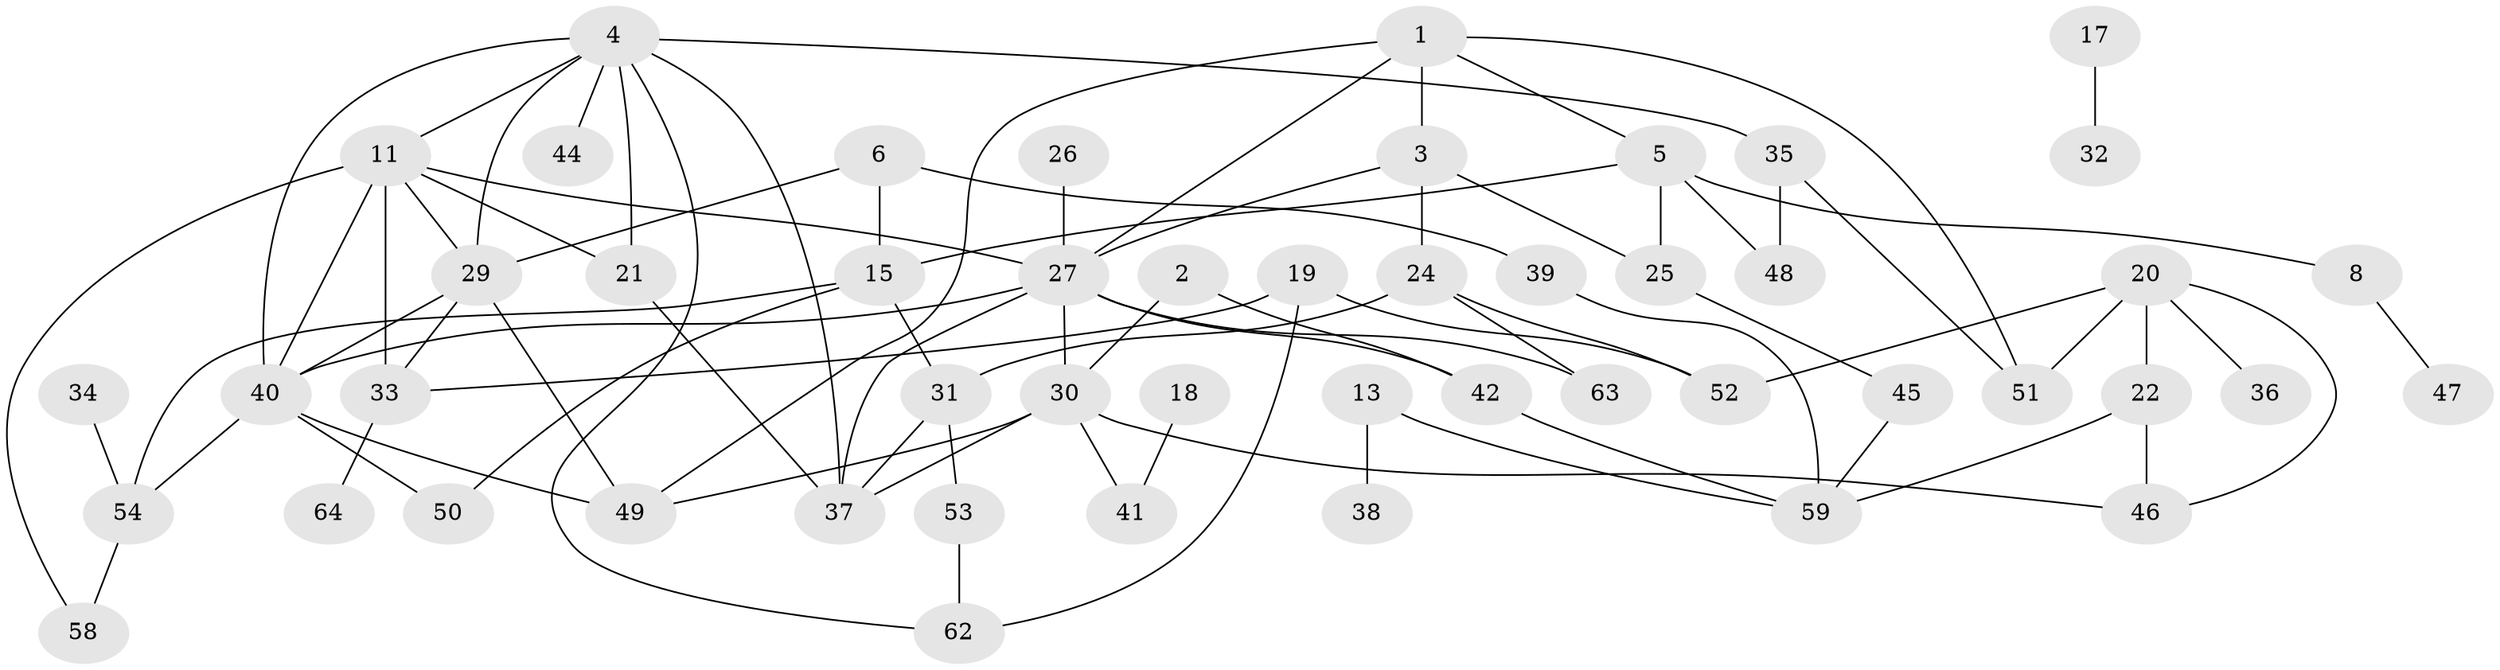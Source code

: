 // original degree distribution, {2: 0.33858267716535434, 1: 0.14960629921259844, 4: 0.07874015748031496, 3: 0.2283464566929134, 0: 0.10236220472440945, 5: 0.07086614173228346, 6: 0.023622047244094488, 7: 0.007874015748031496}
// Generated by graph-tools (version 1.1) at 2025/33/03/09/25 02:33:27]
// undirected, 50 vertices, 81 edges
graph export_dot {
graph [start="1"]
  node [color=gray90,style=filled];
  1;
  2;
  3;
  4;
  5;
  6;
  8;
  11;
  13;
  15;
  17;
  18;
  19;
  20;
  21;
  22;
  24;
  25;
  26;
  27;
  29;
  30;
  31;
  32;
  33;
  34;
  35;
  36;
  37;
  38;
  39;
  40;
  41;
  42;
  44;
  45;
  46;
  47;
  48;
  49;
  50;
  51;
  52;
  53;
  54;
  58;
  59;
  62;
  63;
  64;
  1 -- 3 [weight=2.0];
  1 -- 5 [weight=1.0];
  1 -- 27 [weight=2.0];
  1 -- 49 [weight=1.0];
  1 -- 51 [weight=1.0];
  2 -- 30 [weight=1.0];
  2 -- 42 [weight=1.0];
  3 -- 24 [weight=2.0];
  3 -- 25 [weight=1.0];
  3 -- 27 [weight=1.0];
  4 -- 11 [weight=2.0];
  4 -- 21 [weight=1.0];
  4 -- 29 [weight=1.0];
  4 -- 35 [weight=2.0];
  4 -- 37 [weight=1.0];
  4 -- 40 [weight=1.0];
  4 -- 44 [weight=1.0];
  4 -- 62 [weight=1.0];
  5 -- 8 [weight=1.0];
  5 -- 15 [weight=1.0];
  5 -- 25 [weight=1.0];
  5 -- 48 [weight=1.0];
  6 -- 15 [weight=1.0];
  6 -- 29 [weight=1.0];
  6 -- 39 [weight=1.0];
  8 -- 47 [weight=1.0];
  11 -- 21 [weight=1.0];
  11 -- 27 [weight=1.0];
  11 -- 29 [weight=1.0];
  11 -- 33 [weight=1.0];
  11 -- 40 [weight=1.0];
  11 -- 58 [weight=1.0];
  13 -- 38 [weight=1.0];
  13 -- 59 [weight=1.0];
  15 -- 31 [weight=1.0];
  15 -- 50 [weight=1.0];
  15 -- 54 [weight=1.0];
  17 -- 32 [weight=1.0];
  18 -- 41 [weight=1.0];
  19 -- 33 [weight=1.0];
  19 -- 52 [weight=1.0];
  19 -- 62 [weight=1.0];
  20 -- 22 [weight=1.0];
  20 -- 36 [weight=1.0];
  20 -- 46 [weight=1.0];
  20 -- 51 [weight=1.0];
  20 -- 52 [weight=1.0];
  21 -- 37 [weight=1.0];
  22 -- 46 [weight=1.0];
  22 -- 59 [weight=1.0];
  24 -- 31 [weight=1.0];
  24 -- 52 [weight=1.0];
  24 -- 63 [weight=1.0];
  25 -- 45 [weight=1.0];
  26 -- 27 [weight=1.0];
  27 -- 30 [weight=1.0];
  27 -- 37 [weight=1.0];
  27 -- 40 [weight=1.0];
  27 -- 42 [weight=1.0];
  27 -- 63 [weight=1.0];
  29 -- 33 [weight=1.0];
  29 -- 40 [weight=1.0];
  29 -- 49 [weight=2.0];
  30 -- 37 [weight=1.0];
  30 -- 41 [weight=1.0];
  30 -- 46 [weight=1.0];
  30 -- 49 [weight=1.0];
  31 -- 37 [weight=1.0];
  31 -- 53 [weight=1.0];
  33 -- 64 [weight=1.0];
  34 -- 54 [weight=1.0];
  35 -- 48 [weight=1.0];
  35 -- 51 [weight=1.0];
  39 -- 59 [weight=1.0];
  40 -- 49 [weight=1.0];
  40 -- 50 [weight=1.0];
  40 -- 54 [weight=1.0];
  42 -- 59 [weight=1.0];
  45 -- 59 [weight=1.0];
  53 -- 62 [weight=1.0];
  54 -- 58 [weight=1.0];
}
